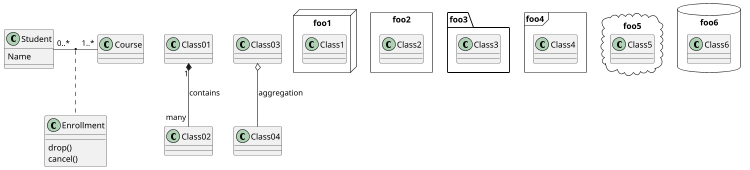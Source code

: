 @startuml packages
scale 750 width
package foo1 <<Node>> {
class Class1
}
package foo2 <<Rectangle>> {
class Class2
}
package foo3 <<Folder>> {
class Class3
}
package foo4 <<Frame>> {
class Class4
}
package foo5 <<Cloud>> {
class Class5
}
package foo6 <<Database>> {
class Class6
}

class Student {
Name
}
Student "0..*" - "1..*" Course
(Student, Course) .. Enrollment
class Enrollment {
drop()
cancel()
}

skinparam stereotypeCBackgroundColor YellowGreen
Class01 "1" *-- "many" Class02 : contains
Class03 o-- Class04 : aggregation

@enduml